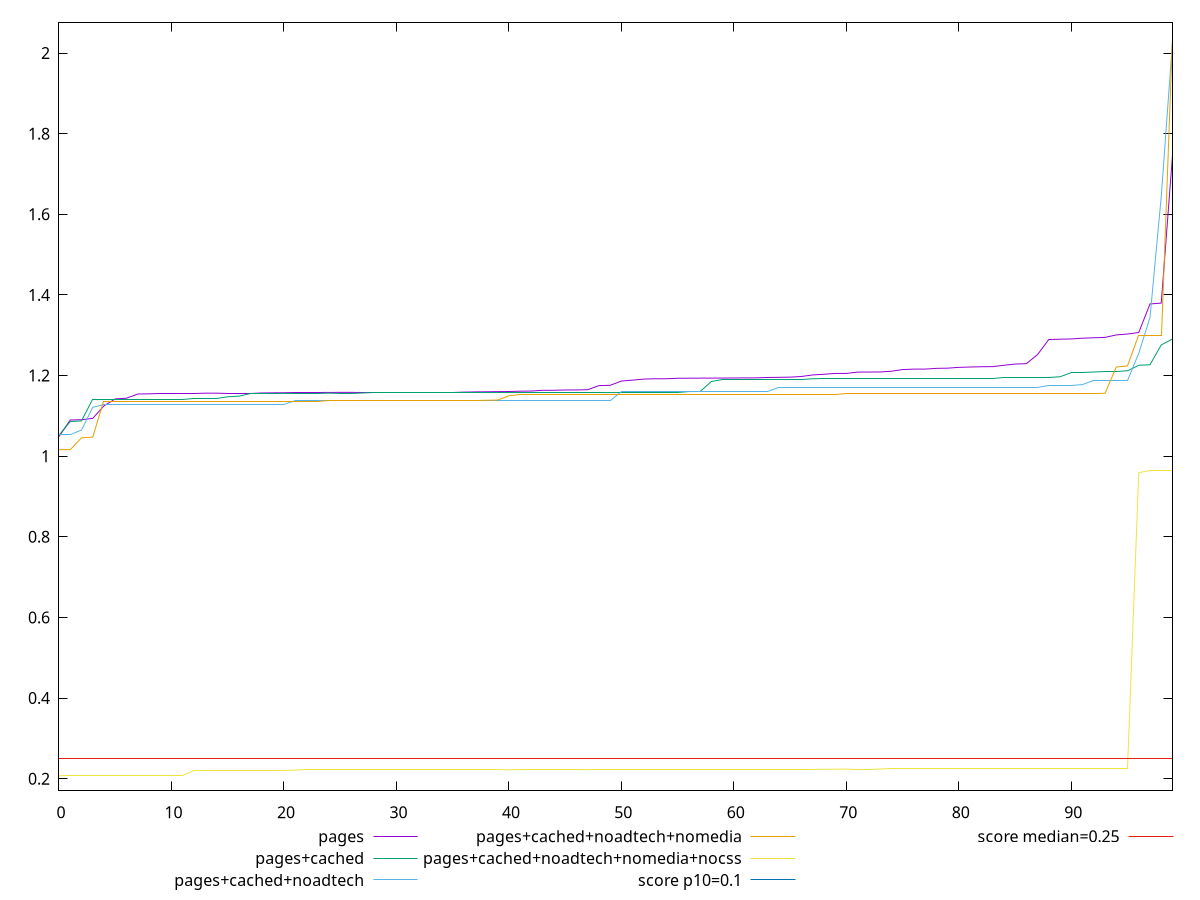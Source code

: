 reset

$pages <<EOF
0 1.0484101816813152
1 1.0896563534206816
2 1.0902601403130425
3 1.093710659450955
4 1.1248326059977214
5 1.142026362101237
6 1.143715815226237
7 1.154111323038737
8 1.154564966837565
9 1.155259038289388
10 1.155259038289388
11 1.155259038289388
12 1.155259038289388
13 1.1561982676188152
14 1.1562345275878905
15 1.156616460164388
16 1.156616460164388
17 1.156616460164388
18 1.1567116750081379
19 1.1571113535563153
20 1.157309565226237
21 1.1573681589762368
22 1.1573681589762368
23 1.157368158976237
24 1.1580538940429688
25 1.1581637573242187
26 1.158193354288737
27 1.1586865183512367
28 1.158686518351237
29 1.158686518351237
30 1.158686518351237
31 1.158686518351237
32 1.158725580851237
33 1.158725580851237
34 1.158725580851237
35 1.158725580851237
36 1.1588207956949867
37 1.1594113159179686
38 1.159663335164388
39 1.160068354288737
40 1.160317377726237
41 1.1611159718831379
42 1.1614694213867187
43 1.163338124593099
44 1.163405756632487
45 1.164079584757487
46 1.164179682413737
47 1.164698725382487
48 1.1749564412434896
49 1.1756531846788194
50 1.1863555721706813
51 1.1885294002956814
52 1.1911766289605035
53 1.1919864315456814
54 1.1920010799831815
55 1.1931702745225694
56 1.1933438534206815
57 1.1935025448269314
58 1.1936050838894312
59 1.1937147301567925
60 1.1939393530951605
61 1.194079881456163
62 1.1942126939561633
63 1.1951456112331815
64 1.195447272406684
65 1.1959805721706813
66 1.1975396542019314
67 1.2014239315456816
68 1.2030948299831814
69 1.2052088707817925
70 1.2052203182644314
71 1.2084770575629338
72 1.2087002987331814
73 1.2087855088975694
74 1.210640855577257
75 1.214776658799913
76 1.2158599667019314
77 1.2158951229519315
78 1.2177457088894312
79 1.2182383304172093
80 1.2202447323269314
81 1.221064502292209
82 1.2217828182644312
83 1.2220230526394313
84 1.2254139862060547
85 1.2283436737060547
86 1.2293202362060547
87 1.2518980831570095
88 1.289275602552626
89 1.2901297946506076
90 1.290691618177626
91 1.2925834079318577
92 1.293618864271376
93 1.294596891615126
94 1.300633056640625
95 1.3029416181776259
96 1.3067596842447917
97 1.3775665096706813
98 1.3796441463894313
99 1.746048472086589
EOF

$pagesCached <<EOF
0 1.0519858178032768
1 1.0857120174831814
2 1.0874647301567926
3 1.1406689402262369
4 1.1406689402262369
5 1.1406689402262369
6 1.1406689402262369
7 1.1406689402262369
8 1.1406689402262369
9 1.1406689402262369
10 1.1406689402262369
11 1.1406689402262369
12 1.142026362101237
13 1.142026362101237
14 1.142026362101237
15 1.1472998046874998
16 1.1487524414062498
17 1.154564966837565
18 1.154564966837565
19 1.155259038289388
20 1.155680689493815
21 1.155719751993815
22 1.155719751993815
23 1.155719751993815
24 1.1562939402262369
25 1.156616460164388
26 1.156616460164388
27 1.1567116750081379
28 1.1573681589762368
29 1.1573681589762368
30 1.1573681589762368
31 1.1573681589762368
32 1.1573681589762368
33 1.1573681589762368
34 1.1573681589762368
35 1.1573681589762368
36 1.1573681589762368
37 1.1573681589762368
38 1.1573681589762368
39 1.1573681589762368
40 1.1573681589762368
41 1.1573681589762368
42 1.1573681589762368
43 1.1573681589762368
44 1.1573681589762368
45 1.1573681589762368
46 1.1573681589762368
47 1.1573681589762368
48 1.1573681589762368
49 1.157651362101237
50 1.158725580851237
51 1.158725580851237
52 1.158725580851237
53 1.158725580851237
54 1.158725580851237
55 1.158725580851237
56 1.1601635691324867
57 1.1603369089762368
58 1.1850990125868055
59 1.1906436581081814
60 1.1906436581081814
61 1.1906436581081814
62 1.1906436581081814
63 1.1906436581081814
64 1.1906436581081814
65 1.1906436581081814
66 1.1906436581081814
67 1.1919620174831813
68 1.1920010799831813
69 1.1920010799831813
70 1.1920010799831813
71 1.1920010799831813
72 1.1920010799831813
73 1.1920010799831813
74 1.1920010799831813
75 1.1920010799831815
76 1.1937147301567925
77 1.1937147301567925
78 1.1937147301567925
79 1.1937147301567925
80 1.1937147301567925
81 1.1937147301567925
82 1.1937147301567925
83 1.1937147301567925
84 1.1950721520317924
85 1.1950721520317924
86 1.1950721520317924
87 1.1950721520317924
88 1.1950721520317924
89 1.1969276207817925
90 1.2073428768581813
91 1.2073428768581813
92 1.2087002987331812
93 1.2104139489067924
94 1.2104139489067924
95 1.2117713707817923
96 1.2254139862060547
97 1.2267714080810546
98 1.2759357638888889
99 1.290557340833876
EOF

$pagesCachedNoadtech <<EOF
0 1.0530457899305556
1 1.0530457899305556
2 1.0647305721706815
3 1.121005854288737
4 1.1276367187499998
5 1.1276367187499998
6 1.1276367187499998
7 1.1276367187499998
8 1.1276367187499998
9 1.1276367187499998
10 1.1276367187499998
11 1.1276367187499998
12 1.1276367187499998
13 1.1276367187499998
14 1.1276367187499998
15 1.1276367187499998
16 1.1276367187499998
17 1.1276367187499998
18 1.1276367187499998
19 1.1276367187499998
20 1.1276367187499998
21 1.1377050730387368
22 1.1377050730387368
23 1.1377050730387368
24 1.1377050730387368
25 1.1377050730387368
26 1.1377050730387368
27 1.1377050730387368
28 1.1377050730387368
29 1.1377050730387368
30 1.1377050730387368
31 1.1377050730387368
32 1.1377050730387368
33 1.1377050730387368
34 1.1377050730387368
35 1.1377050730387368
36 1.1377050730387368
37 1.1377050730387368
38 1.1377050730387368
39 1.1377050730387368
40 1.1377050730387368
41 1.1377050730387368
42 1.1377050730387368
43 1.1377050730387368
44 1.1377050730387368
45 1.1377050730387368
46 1.1377050730387368
47 1.1377050730387368
48 1.1377050730387368
49 1.1377050730387368
50 1.1609122178819444
51 1.1609122178819444
52 1.1609122178819444
53 1.1609122178819444
54 1.1609122178819444
55 1.1609122178819444
56 1.1609122178819444
57 1.1609122178819444
58 1.1609122178819444
59 1.1609122178819444
60 1.1609122178819444
61 1.1609122178819444
62 1.1609122178819444
63 1.1609122178819444
64 1.1709805721706814
65 1.1709805721706814
66 1.1709805721706814
67 1.1709805721706814
68 1.1709805721706814
69 1.1709805721706814
70 1.1709805721706814
71 1.1709805721706814
72 1.1709805721706814
73 1.1709805721706814
74 1.1709805721706814
75 1.1709805721706814
76 1.1709805721706814
77 1.1709805721706814
78 1.1709805721706814
79 1.1709805721706814
80 1.1709805721706814
81 1.1709805721706814
82 1.1709805721706814
83 1.1709805721706814
84 1.1709805721706814
85 1.1709805721706814
86 1.1709805721706814
87 1.1709805721706814
88 1.1740516442192925
89 1.1740516442192925
90 1.1740516442192925
91 1.1776114366319443
92 1.1876797909206813
93 1.1876797909206813
94 1.1876797909206813
95 1.1876797909206813
96 1.254915256076389
97 1.344170179578993
98 1.6442984449598526
99 2.0278319227430557
EOF

$pagesCachedNoadtechNomedia <<EOF
0 1.016012471516927
1 1.0161353861490885
2 1.0454642706976995
3 1.047173377143012
4 1.1363893093532984
5 1.1363893093532984
6 1.1363893093532984
7 1.1363893093532984
8 1.1363893093532984
9 1.1363893093532984
10 1.1363893093532984
11 1.1363893093532984
12 1.1363893093532984
13 1.1363893093532984
14 1.1363893093532984
15 1.1363893093532984
16 1.1363893093532984
17 1.1363893093532984
18 1.1363893093532984
19 1.1363893093532984
20 1.1363893093532984
21 1.1363893093532984
22 1.1367042507595484
23 1.1367042507595484
24 1.137241726345486
25 1.137241726345486
26 1.1383104248046874
27 1.1383104248046874
28 1.1383104248046874
29 1.1383104248046874
30 1.1383104248046874
31 1.1383104248046874
32 1.1383104248046874
33 1.1383104248046874
34 1.1383104248046874
35 1.1383104248046874
36 1.1383104248046874
37 1.1383104248046874
38 1.1386253662109374
39 1.1391628417968749
40 1.1497521226671006
41 1.1517142706976995
42 1.1517142706976995
43 1.152278103298611
44 1.152278103298611
45 1.152278103298611
46 1.152278103298611
47 1.152278103298611
48 1.152278103298611
49 1.152278103298611
50 1.152278103298611
51 1.152278103298611
52 1.152278103298611
53 1.152278103298611
54 1.1530885281032983
55 1.1530885281032983
56 1.1530885281032983
57 1.1530885281032983
58 1.1530885281032983
59 1.1530885281032983
60 1.1530885281032983
61 1.1530885281032983
62 1.1530885281032983
63 1.1530885281032983
64 1.1536353861490884
65 1.1536353861490884
66 1.1536353861490884
67 1.1539409450954858
68 1.1539409450954858
69 1.1539409450954858
70 1.1541992187499999
71 1.1541992187499999
72 1.1541992187499999
73 1.1541992187499999
74 1.1541992187499999
75 1.1541992187499999
76 1.1541992187499999
77 1.1541992187499999
78 1.1541992187499999
79 1.1541992187499999
80 1.1541992187499999
81 1.1541992187499999
82 1.1541992187499999
83 1.1541992187499999
84 1.1541992187499999
85 1.1541992187499999
86 1.1550096435546873
87 1.1550096435546873
88 1.1550096435546873
89 1.1550096435546873
90 1.1550096435546873
91 1.155222666422526
92 1.155222666422526
93 1.1558620605468748
94 1.221075924343533
95 1.2239019741482204
96 1.298398189968533
97 1.298398189968533
98 1.298398189968533
99 2.0395882941351995
EOF

$pagesCachedNoadtechNomediaNocss <<EOF
0 0.20706671820746528
1 0.20731867133246526
2 0.20731867133246526
3 0.20731867133246526
4 0.20731867133246526
5 0.20740965440538192
6 0.20740965440538192
7 0.20740965440538192
8 0.20763361273871528
9 0.20763361273871528
10 0.20772459581163194
11 0.20772459581163194
12 0.22013022528754342
13 0.2203821784125434
14 0.2203821784125434
15 0.2203821784125434
16 0.2203821784125434
17 0.2203821784125434
18 0.2203821784125434
19 0.2203821784125434
20 0.2203821784125434
21 0.22123995632595486
22 0.22149190945095484
23 0.22149190945095484
24 0.22149190945095484
25 0.22149190945095484
26 0.22149190945095484
27 0.22149190945095484
28 0.22149190945095484
29 0.22149190945095484
30 0.22149190945095484
31 0.22149190945095484
32 0.22149190945095484
33 0.22149190945095484
34 0.22149190945095484
35 0.22149190945095484
36 0.22149190945095484
37 0.22149190945095484
38 0.22149190945095484
39 0.22149190945095484
40 0.22172205268012152
41 0.22222677273220484
42 0.22222677273220484
43 0.22222677273220484
44 0.22222677273220484
45 0.22222677273220484
46 0.22222677273220484
47 0.22226876491970488
48 0.22252071804470486
49 0.22252071804470486
50 0.22252071804470486
51 0.22264363267686632
52 0.22264363267686632
53 0.22264363267686632
54 0.22264363267686632
55 0.22264363267686632
56 0.22264363267686632
57 0.22264363267686632
58 0.22264363267686632
59 0.22264363267686632
60 0.22264363267686632
61 0.22264363267686632
62 0.22264363267686632
63 0.22271586778428817
64 0.22271586778428817
65 0.22271586778428817
66 0.22271586778428817
67 0.22273461574978298
68 0.22325558132595485
69 0.22344148423936633
70 0.22363044908311633
71 0.2236934373643663
72 0.2236934373643663
73 0.22378442043728297
74 0.2246172654893663
75 0.2246172654893663
76 0.22462345038519965
77 0.22462345038519965
78 0.22491121080186632
79 0.22491121080186632
80 0.22491121080186632
81 0.22491121080186632
82 0.22491121080186632
83 0.2251631639268663
84 0.2251631639268663
85 0.2251631639268663
86 0.2251631639268663
87 0.2251631639268663
88 0.2251631639268663
89 0.2251631639268663
90 0.2251631639268663
91 0.2251631639268663
92 0.2251631639268663
93 0.2251631639268663
94 0.2251631639268663
95 0.2251631639268663
96 0.95905275132921
97 0.9638337368435329
98 0.9638337368435329
99 0.9638337368435329
EOF

set key outside below
set xrange [0:99]
set yrange [0.1704162866889106:2.076238725653754]
set trange [0.1704162866889106:2.076238725653754]
set terminal svg size 640, 580 enhanced background rgb 'white'
set output "report_00020_2021-02-19T21:17:38.612Z2/cumulative-layout-shift/comparison/sorted/all_raw.svg"

plot $pages title "pages" with line, \
     $pagesCached title "pages+cached" with line, \
     $pagesCachedNoadtech title "pages+cached+noadtech" with line, \
     $pagesCachedNoadtechNomedia title "pages+cached+noadtech+nomedia" with line, \
     $pagesCachedNoadtechNomediaNocss title "pages+cached+noadtech+nomedia+nocss" with line, \
     0.1 title "score p10=0.1", \
     0.25 title "score median=0.25"

reset
